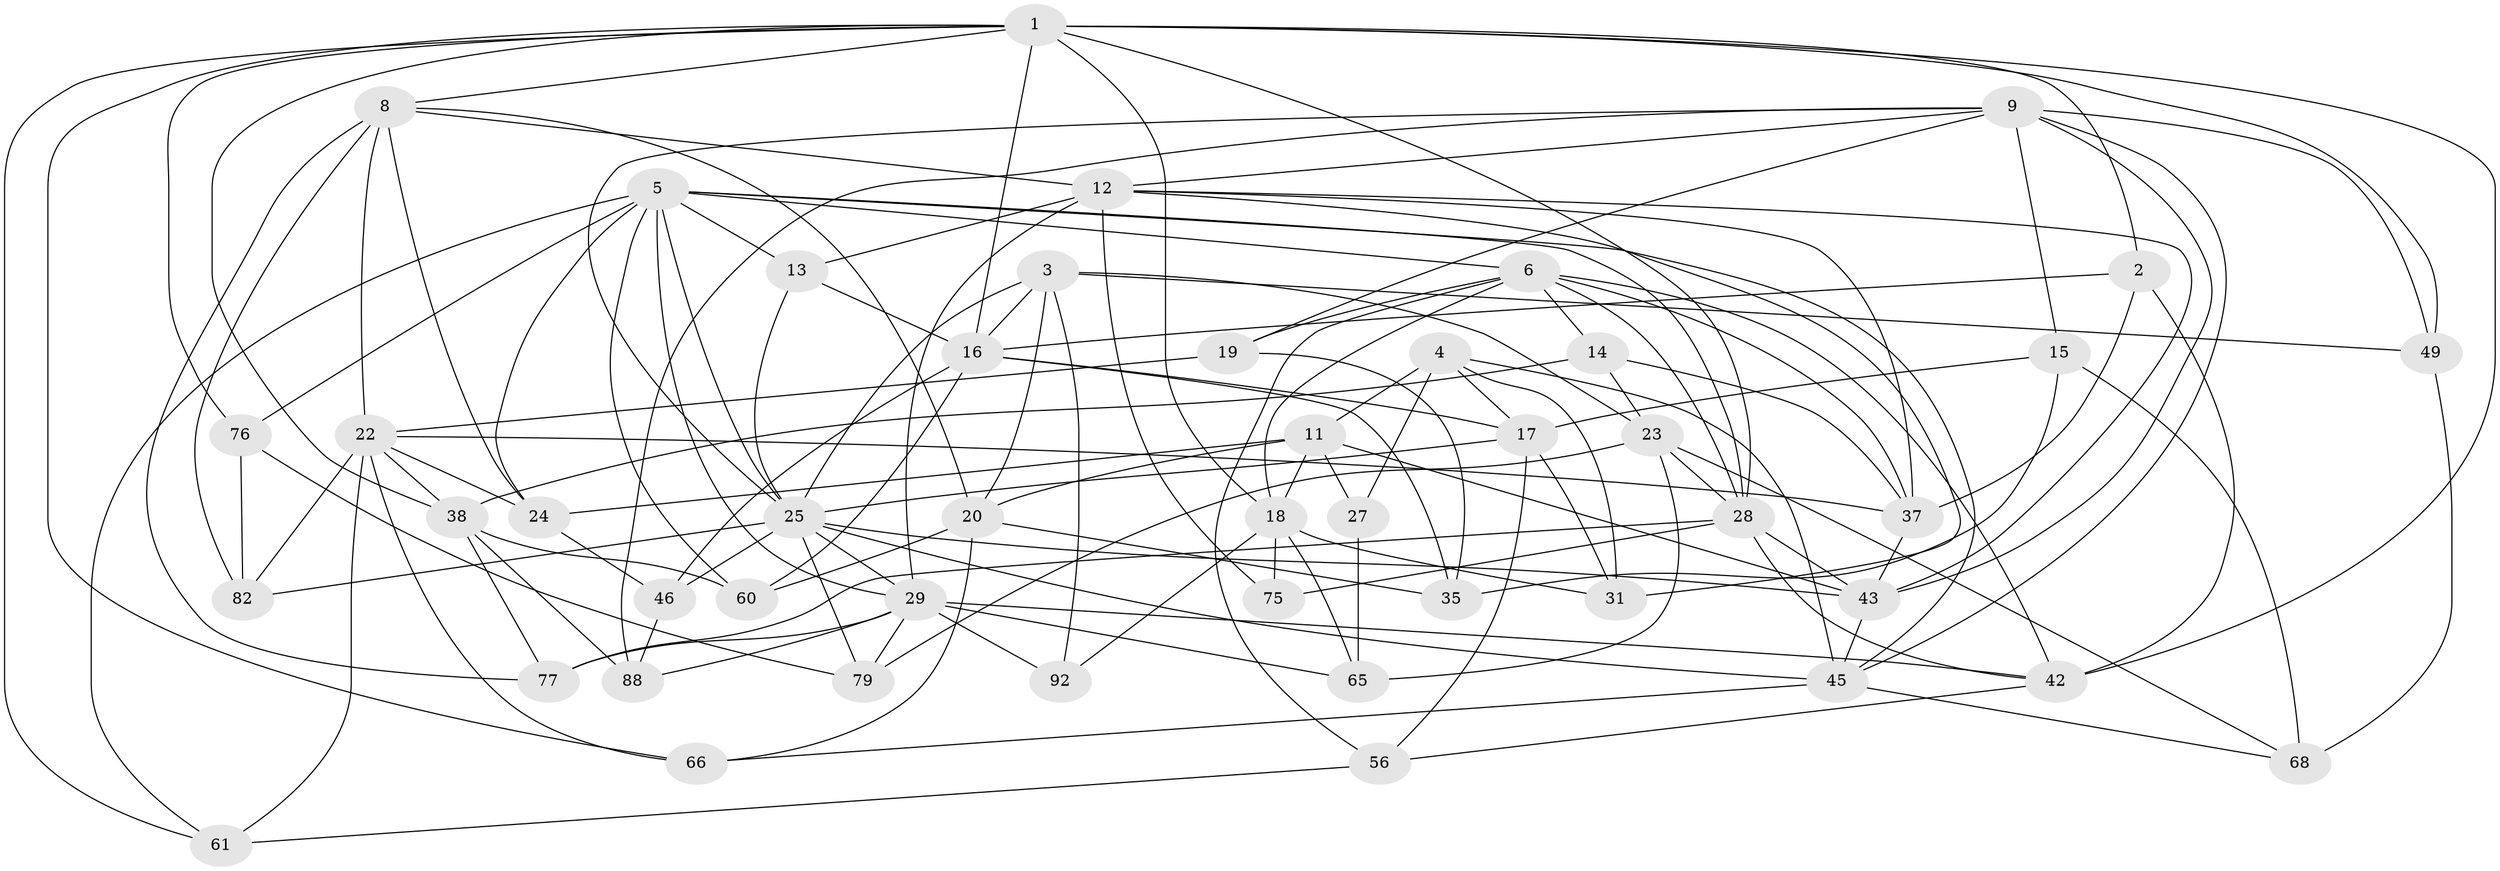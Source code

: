// original degree distribution, {4: 1.0}
// Generated by graph-tools (version 1.1) at 2025/16/03/09/25 04:16:43]
// undirected, 47 vertices, 132 edges
graph export_dot {
graph [start="1"]
  node [color=gray90,style=filled];
  1 [super="+10+93"];
  2;
  3 [super="+7"];
  4 [super="+57"];
  5 [super="+74+52+87"];
  6 [super="+94+86"];
  8 [super="+83+54"];
  9 [super="+67"];
  11 [super="+32"];
  12 [super="+62"];
  13;
  14;
  15;
  16 [super="+44+69+80"];
  17 [super="+78"];
  18 [super="+90+41"];
  19;
  20 [super="+85"];
  22 [super="+30+89"];
  23 [super="+40"];
  24 [super="+39"];
  25 [super="+34+84"];
  27;
  28 [super="+71+55"];
  29 [super="+48+33"];
  31;
  35;
  37 [super="+59"];
  38 [super="+63"];
  42 [super="+51"];
  43 [super="+58+53"];
  45 [super="+81+47"];
  46;
  49;
  56;
  60;
  61;
  65;
  66;
  68;
  75;
  76;
  77;
  79;
  82;
  88;
  92;
  1 -- 66;
  1 -- 2;
  1 -- 42;
  1 -- 76;
  1 -- 16;
  1 -- 61;
  1 -- 28 [weight=2];
  1 -- 49;
  1 -- 38;
  1 -- 18;
  1 -- 8;
  2 -- 37;
  2 -- 16;
  2 -- 42;
  3 -- 92;
  3 -- 49;
  3 -- 25;
  3 -- 16;
  3 -- 20;
  3 -- 23;
  4 -- 27 [weight=2];
  4 -- 11;
  4 -- 17;
  4 -- 45;
  4 -- 31;
  5 -- 61;
  5 -- 28;
  5 -- 29;
  5 -- 76;
  5 -- 24;
  5 -- 45;
  5 -- 60;
  5 -- 13;
  5 -- 6;
  5 -- 25;
  6 -- 42;
  6 -- 19;
  6 -- 37;
  6 -- 14;
  6 -- 28;
  6 -- 56;
  6 -- 18;
  8 -- 77;
  8 -- 24 [weight=2];
  8 -- 22;
  8 -- 20;
  8 -- 82;
  8 -- 12;
  9 -- 49;
  9 -- 43;
  9 -- 19;
  9 -- 88;
  9 -- 45;
  9 -- 15;
  9 -- 25;
  9 -- 12;
  11 -- 24;
  11 -- 27;
  11 -- 20;
  11 -- 18;
  11 -- 43;
  12 -- 37;
  12 -- 29;
  12 -- 75;
  12 -- 43;
  12 -- 13;
  12 -- 31;
  13 -- 25;
  13 -- 16;
  14 -- 37;
  14 -- 38;
  14 -- 23;
  15 -- 68;
  15 -- 35;
  15 -- 17;
  16 -- 17;
  16 -- 35;
  16 -- 46;
  16 -- 60;
  17 -- 56;
  17 -- 25;
  17 -- 31;
  18 -- 31;
  18 -- 75 [weight=2];
  18 -- 65;
  18 -- 92;
  19 -- 35;
  19 -- 22;
  20 -- 35;
  20 -- 66;
  20 -- 60;
  22 -- 61;
  22 -- 66;
  22 -- 38;
  22 -- 24;
  22 -- 82;
  22 -- 37;
  23 -- 79;
  23 -- 28;
  23 -- 65;
  23 -- 68;
  24 -- 46;
  25 -- 29;
  25 -- 46;
  25 -- 79;
  25 -- 82;
  25 -- 45 [weight=2];
  25 -- 43;
  27 -- 65;
  28 -- 42;
  28 -- 43 [weight=2];
  28 -- 75;
  28 -- 77;
  29 -- 88;
  29 -- 42;
  29 -- 77;
  29 -- 65;
  29 -- 79;
  29 -- 92 [weight=2];
  37 -- 43;
  38 -- 88;
  38 -- 60;
  38 -- 77;
  42 -- 56;
  43 -- 45;
  45 -- 66;
  45 -- 68;
  46 -- 88;
  49 -- 68;
  56 -- 61;
  76 -- 79;
  76 -- 82;
}
